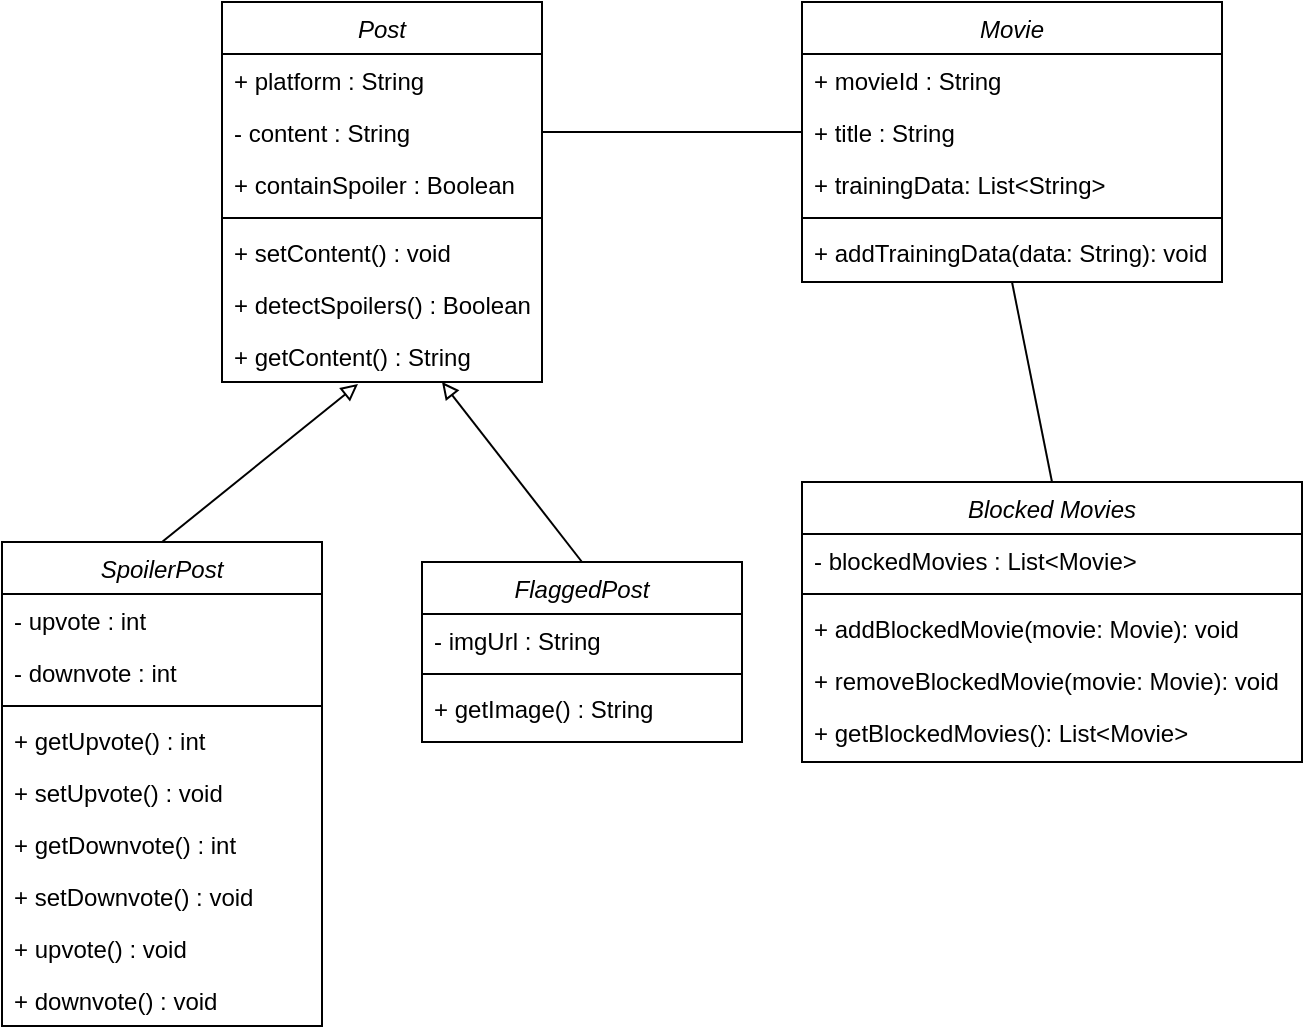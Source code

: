<mxfile version="22.1.17" type="github">
  <diagram id="C5RBs43oDa-KdzZeNtuy" name="Page-1">
    <mxGraphModel dx="2298" dy="1252" grid="1" gridSize="10" guides="1" tooltips="1" connect="1" arrows="1" fold="1" page="1" pageScale="1" pageWidth="827" pageHeight="1169" math="0" shadow="0">
      <root>
        <mxCell id="WIyWlLk6GJQsqaUBKTNV-0" />
        <mxCell id="WIyWlLk6GJQsqaUBKTNV-1" parent="WIyWlLk6GJQsqaUBKTNV-0" />
        <mxCell id="zkfFHV4jXpPFQw0GAbJ--0" value="Post" style="swimlane;fontStyle=2;align=center;verticalAlign=top;childLayout=stackLayout;horizontal=1;startSize=26;horizontalStack=0;resizeParent=1;resizeLast=0;collapsible=1;marginBottom=0;rounded=0;shadow=0;strokeWidth=1;" parent="WIyWlLk6GJQsqaUBKTNV-1" vertex="1">
          <mxGeometry x="199" y="328" width="160" height="190" as="geometry">
            <mxRectangle x="230" y="140" width="160" height="26" as="alternateBounds" />
          </mxGeometry>
        </mxCell>
        <mxCell id="zkfFHV4jXpPFQw0GAbJ--1" value="+ platform : String" style="text;align=left;verticalAlign=top;spacingLeft=4;spacingRight=4;overflow=hidden;rotatable=0;points=[[0,0.5],[1,0.5]];portConstraint=eastwest;" parent="zkfFHV4jXpPFQw0GAbJ--0" vertex="1">
          <mxGeometry y="26" width="160" height="26" as="geometry" />
        </mxCell>
        <mxCell id="K93Vk8n9bEEY8AUIn3MC-0" value="- content : String" style="text;align=left;verticalAlign=top;spacingLeft=4;spacingRight=4;overflow=hidden;rotatable=0;points=[[0,0.5],[1,0.5]];portConstraint=eastwest;" vertex="1" parent="zkfFHV4jXpPFQw0GAbJ--0">
          <mxGeometry y="52" width="160" height="26" as="geometry" />
        </mxCell>
        <mxCell id="K93Vk8n9bEEY8AUIn3MC-2" value="+ containSpoiler : Boolean" style="text;align=left;verticalAlign=top;spacingLeft=4;spacingRight=4;overflow=hidden;rotatable=0;points=[[0,0.5],[1,0.5]];portConstraint=eastwest;" vertex="1" parent="zkfFHV4jXpPFQw0GAbJ--0">
          <mxGeometry y="78" width="160" height="26" as="geometry" />
        </mxCell>
        <mxCell id="zkfFHV4jXpPFQw0GAbJ--4" value="" style="line;html=1;strokeWidth=1;align=left;verticalAlign=middle;spacingTop=-1;spacingLeft=3;spacingRight=3;rotatable=0;labelPosition=right;points=[];portConstraint=eastwest;" parent="zkfFHV4jXpPFQw0GAbJ--0" vertex="1">
          <mxGeometry y="104" width="160" height="8" as="geometry" />
        </mxCell>
        <mxCell id="zkfFHV4jXpPFQw0GAbJ--5" value="+ setContent() : void" style="text;align=left;verticalAlign=top;spacingLeft=4;spacingRight=4;overflow=hidden;rotatable=0;points=[[0,0.5],[1,0.5]];portConstraint=eastwest;" parent="zkfFHV4jXpPFQw0GAbJ--0" vertex="1">
          <mxGeometry y="112" width="160" height="26" as="geometry" />
        </mxCell>
        <mxCell id="K93Vk8n9bEEY8AUIn3MC-1" value="+ detectSpoilers() : Boolean" style="text;align=left;verticalAlign=top;spacingLeft=4;spacingRight=4;overflow=hidden;rotatable=0;points=[[0,0.5],[1,0.5]];portConstraint=eastwest;" vertex="1" parent="zkfFHV4jXpPFQw0GAbJ--0">
          <mxGeometry y="138" width="160" height="26" as="geometry" />
        </mxCell>
        <mxCell id="K93Vk8n9bEEY8AUIn3MC-3" value="+ getContent() : String" style="text;align=left;verticalAlign=top;spacingLeft=4;spacingRight=4;overflow=hidden;rotatable=0;points=[[0,0.5],[1,0.5]];portConstraint=eastwest;" vertex="1" parent="zkfFHV4jXpPFQw0GAbJ--0">
          <mxGeometry y="164" width="160" height="26" as="geometry" />
        </mxCell>
        <mxCell id="K93Vk8n9bEEY8AUIn3MC-4" value="Movie" style="swimlane;fontStyle=2;align=center;verticalAlign=top;childLayout=stackLayout;horizontal=1;startSize=26;horizontalStack=0;resizeParent=1;resizeLast=0;collapsible=1;marginBottom=0;rounded=0;shadow=0;strokeWidth=1;" vertex="1" parent="WIyWlLk6GJQsqaUBKTNV-1">
          <mxGeometry x="489" y="328" width="210" height="140" as="geometry">
            <mxRectangle x="230" y="140" width="160" height="26" as="alternateBounds" />
          </mxGeometry>
        </mxCell>
        <mxCell id="K93Vk8n9bEEY8AUIn3MC-5" value="+ movieId : String" style="text;align=left;verticalAlign=top;spacingLeft=4;spacingRight=4;overflow=hidden;rotatable=0;points=[[0,0.5],[1,0.5]];portConstraint=eastwest;" vertex="1" parent="K93Vk8n9bEEY8AUIn3MC-4">
          <mxGeometry y="26" width="210" height="26" as="geometry" />
        </mxCell>
        <mxCell id="K93Vk8n9bEEY8AUIn3MC-6" value="+ title : String" style="text;align=left;verticalAlign=top;spacingLeft=4;spacingRight=4;overflow=hidden;rotatable=0;points=[[0,0.5],[1,0.5]];portConstraint=eastwest;" vertex="1" parent="K93Vk8n9bEEY8AUIn3MC-4">
          <mxGeometry y="52" width="210" height="26" as="geometry" />
        </mxCell>
        <mxCell id="K93Vk8n9bEEY8AUIn3MC-7" value="+ trainingData: List&lt;String&gt;" style="text;align=left;verticalAlign=top;spacingLeft=4;spacingRight=4;overflow=hidden;rotatable=0;points=[[0,0.5],[1,0.5]];portConstraint=eastwest;" vertex="1" parent="K93Vk8n9bEEY8AUIn3MC-4">
          <mxGeometry y="78" width="210" height="26" as="geometry" />
        </mxCell>
        <mxCell id="K93Vk8n9bEEY8AUIn3MC-8" value="" style="line;html=1;strokeWidth=1;align=left;verticalAlign=middle;spacingTop=-1;spacingLeft=3;spacingRight=3;rotatable=0;labelPosition=right;points=[];portConstraint=eastwest;" vertex="1" parent="K93Vk8n9bEEY8AUIn3MC-4">
          <mxGeometry y="104" width="210" height="8" as="geometry" />
        </mxCell>
        <mxCell id="K93Vk8n9bEEY8AUIn3MC-9" value="+ addTrainingData(data: String): void" style="text;align=left;verticalAlign=top;spacingLeft=4;spacingRight=4;overflow=hidden;rotatable=0;points=[[0,0.5],[1,0.5]];portConstraint=eastwest;" vertex="1" parent="K93Vk8n9bEEY8AUIn3MC-4">
          <mxGeometry y="112" width="210" height="26" as="geometry" />
        </mxCell>
        <mxCell id="K93Vk8n9bEEY8AUIn3MC-12" value="Blocked Movies" style="swimlane;fontStyle=2;align=center;verticalAlign=top;childLayout=stackLayout;horizontal=1;startSize=26;horizontalStack=0;resizeParent=1;resizeLast=0;collapsible=1;marginBottom=0;rounded=0;shadow=0;strokeWidth=1;" vertex="1" parent="WIyWlLk6GJQsqaUBKTNV-1">
          <mxGeometry x="489" y="568" width="250" height="140" as="geometry">
            <mxRectangle x="230" y="140" width="160" height="26" as="alternateBounds" />
          </mxGeometry>
        </mxCell>
        <mxCell id="K93Vk8n9bEEY8AUIn3MC-13" value="- blockedMovies : List&lt;Movie&gt;" style="text;align=left;verticalAlign=top;spacingLeft=4;spacingRight=4;overflow=hidden;rotatable=0;points=[[0,0.5],[1,0.5]];portConstraint=eastwest;" vertex="1" parent="K93Vk8n9bEEY8AUIn3MC-12">
          <mxGeometry y="26" width="250" height="26" as="geometry" />
        </mxCell>
        <mxCell id="K93Vk8n9bEEY8AUIn3MC-16" value="" style="line;html=1;strokeWidth=1;align=left;verticalAlign=middle;spacingTop=-1;spacingLeft=3;spacingRight=3;rotatable=0;labelPosition=right;points=[];portConstraint=eastwest;" vertex="1" parent="K93Vk8n9bEEY8AUIn3MC-12">
          <mxGeometry y="52" width="250" height="8" as="geometry" />
        </mxCell>
        <mxCell id="K93Vk8n9bEEY8AUIn3MC-17" value="+ addBlockedMovie(movie: Movie): void" style="text;align=left;verticalAlign=top;spacingLeft=4;spacingRight=4;overflow=hidden;rotatable=0;points=[[0,0.5],[1,0.5]];portConstraint=eastwest;" vertex="1" parent="K93Vk8n9bEEY8AUIn3MC-12">
          <mxGeometry y="60" width="250" height="26" as="geometry" />
        </mxCell>
        <mxCell id="K93Vk8n9bEEY8AUIn3MC-18" value="+ removeBlockedMovie(movie: Movie): void" style="text;align=left;verticalAlign=top;spacingLeft=4;spacingRight=4;overflow=hidden;rotatable=0;points=[[0,0.5],[1,0.5]];portConstraint=eastwest;" vertex="1" parent="K93Vk8n9bEEY8AUIn3MC-12">
          <mxGeometry y="86" width="250" height="26" as="geometry" />
        </mxCell>
        <mxCell id="K93Vk8n9bEEY8AUIn3MC-19" value="+ getBlockedMovies(): List&lt;Movie&gt;" style="text;align=left;verticalAlign=top;spacingLeft=4;spacingRight=4;overflow=hidden;rotatable=0;points=[[0,0.5],[1,0.5]];portConstraint=eastwest;" vertex="1" parent="K93Vk8n9bEEY8AUIn3MC-12">
          <mxGeometry y="112" width="250" height="26" as="geometry" />
        </mxCell>
        <mxCell id="K93Vk8n9bEEY8AUIn3MC-20" value="SpoilerPost" style="swimlane;fontStyle=2;align=center;verticalAlign=top;childLayout=stackLayout;horizontal=1;startSize=26;horizontalStack=0;resizeParent=1;resizeLast=0;collapsible=1;marginBottom=0;rounded=0;shadow=0;strokeWidth=1;" vertex="1" parent="WIyWlLk6GJQsqaUBKTNV-1">
          <mxGeometry x="89" y="598" width="160" height="242" as="geometry">
            <mxRectangle x="230" y="140" width="160" height="26" as="alternateBounds" />
          </mxGeometry>
        </mxCell>
        <mxCell id="K93Vk8n9bEEY8AUIn3MC-21" value="- upvote : int" style="text;align=left;verticalAlign=top;spacingLeft=4;spacingRight=4;overflow=hidden;rotatable=0;points=[[0,0.5],[1,0.5]];portConstraint=eastwest;" vertex="1" parent="K93Vk8n9bEEY8AUIn3MC-20">
          <mxGeometry y="26" width="160" height="26" as="geometry" />
        </mxCell>
        <mxCell id="K93Vk8n9bEEY8AUIn3MC-28" value="- downvote : int" style="text;align=left;verticalAlign=top;spacingLeft=4;spacingRight=4;overflow=hidden;rotatable=0;points=[[0,0.5],[1,0.5]];portConstraint=eastwest;" vertex="1" parent="K93Vk8n9bEEY8AUIn3MC-20">
          <mxGeometry y="52" width="160" height="26" as="geometry" />
        </mxCell>
        <mxCell id="K93Vk8n9bEEY8AUIn3MC-24" value="" style="line;html=1;strokeWidth=1;align=left;verticalAlign=middle;spacingTop=-1;spacingLeft=3;spacingRight=3;rotatable=0;labelPosition=right;points=[];portConstraint=eastwest;" vertex="1" parent="K93Vk8n9bEEY8AUIn3MC-20">
          <mxGeometry y="78" width="160" height="8" as="geometry" />
        </mxCell>
        <mxCell id="K93Vk8n9bEEY8AUIn3MC-29" value="+ getUpvote() : int" style="text;align=left;verticalAlign=top;spacingLeft=4;spacingRight=4;overflow=hidden;rotatable=0;points=[[0,0.5],[1,0.5]];portConstraint=eastwest;" vertex="1" parent="K93Vk8n9bEEY8AUIn3MC-20">
          <mxGeometry y="86" width="160" height="26" as="geometry" />
        </mxCell>
        <mxCell id="K93Vk8n9bEEY8AUIn3MC-30" value="+ setUpvote() : void" style="text;align=left;verticalAlign=top;spacingLeft=4;spacingRight=4;overflow=hidden;rotatable=0;points=[[0,0.5],[1,0.5]];portConstraint=eastwest;" vertex="1" parent="K93Vk8n9bEEY8AUIn3MC-20">
          <mxGeometry y="112" width="160" height="26" as="geometry" />
        </mxCell>
        <mxCell id="K93Vk8n9bEEY8AUIn3MC-34" value="+ getDownvote() : int" style="text;align=left;verticalAlign=top;spacingLeft=4;spacingRight=4;overflow=hidden;rotatable=0;points=[[0,0.5],[1,0.5]];portConstraint=eastwest;" vertex="1" parent="K93Vk8n9bEEY8AUIn3MC-20">
          <mxGeometry y="138" width="160" height="26" as="geometry" />
        </mxCell>
        <mxCell id="K93Vk8n9bEEY8AUIn3MC-35" value="+ setDownvote() : void" style="text;align=left;verticalAlign=top;spacingLeft=4;spacingRight=4;overflow=hidden;rotatable=0;points=[[0,0.5],[1,0.5]];portConstraint=eastwest;" vertex="1" parent="K93Vk8n9bEEY8AUIn3MC-20">
          <mxGeometry y="164" width="160" height="26" as="geometry" />
        </mxCell>
        <mxCell id="K93Vk8n9bEEY8AUIn3MC-33" value="+ upvote() : void" style="text;align=left;verticalAlign=top;spacingLeft=4;spacingRight=4;overflow=hidden;rotatable=0;points=[[0,0.5],[1,0.5]];portConstraint=eastwest;" vertex="1" parent="K93Vk8n9bEEY8AUIn3MC-20">
          <mxGeometry y="190" width="160" height="26" as="geometry" />
        </mxCell>
        <mxCell id="K93Vk8n9bEEY8AUIn3MC-36" value="+ downvote() : void" style="text;align=left;verticalAlign=top;spacingLeft=4;spacingRight=4;overflow=hidden;rotatable=0;points=[[0,0.5],[1,0.5]];portConstraint=eastwest;" vertex="1" parent="K93Vk8n9bEEY8AUIn3MC-20">
          <mxGeometry y="216" width="160" height="26" as="geometry" />
        </mxCell>
        <mxCell id="K93Vk8n9bEEY8AUIn3MC-37" value="" style="endArrow=block;html=1;rounded=0;entryX=0.425;entryY=1.038;entryDx=0;entryDy=0;entryPerimeter=0;exitX=0.5;exitY=0;exitDx=0;exitDy=0;endFill=0;" edge="1" parent="WIyWlLk6GJQsqaUBKTNV-1" source="K93Vk8n9bEEY8AUIn3MC-20" target="K93Vk8n9bEEY8AUIn3MC-3">
          <mxGeometry width="50" height="50" relative="1" as="geometry">
            <mxPoint x="369" y="598" as="sourcePoint" />
            <mxPoint x="419" y="548" as="targetPoint" />
          </mxGeometry>
        </mxCell>
        <mxCell id="K93Vk8n9bEEY8AUIn3MC-38" value="" style="endArrow=none;html=1;rounded=0;exitX=0.5;exitY=0;exitDx=0;exitDy=0;entryX=0.5;entryY=1;entryDx=0;entryDy=0;" edge="1" parent="WIyWlLk6GJQsqaUBKTNV-1" source="K93Vk8n9bEEY8AUIn3MC-12" target="K93Vk8n9bEEY8AUIn3MC-4">
          <mxGeometry width="50" height="50" relative="1" as="geometry">
            <mxPoint x="629" y="558" as="sourcePoint" />
            <mxPoint x="679" y="508" as="targetPoint" />
          </mxGeometry>
        </mxCell>
        <mxCell id="K93Vk8n9bEEY8AUIn3MC-39" value="" style="endArrow=none;html=1;rounded=0;exitX=1;exitY=0.5;exitDx=0;exitDy=0;entryX=0;entryY=0.5;entryDx=0;entryDy=0;" edge="1" parent="WIyWlLk6GJQsqaUBKTNV-1" source="K93Vk8n9bEEY8AUIn3MC-0" target="K93Vk8n9bEEY8AUIn3MC-6">
          <mxGeometry width="50" height="50" relative="1" as="geometry">
            <mxPoint x="389" y="418" as="sourcePoint" />
            <mxPoint x="439" y="368" as="targetPoint" />
          </mxGeometry>
        </mxCell>
        <mxCell id="K93Vk8n9bEEY8AUIn3MC-40" value="FlaggedPost" style="swimlane;fontStyle=2;align=center;verticalAlign=top;childLayout=stackLayout;horizontal=1;startSize=26;horizontalStack=0;resizeParent=1;resizeLast=0;collapsible=1;marginBottom=0;rounded=0;shadow=0;strokeWidth=1;" vertex="1" parent="WIyWlLk6GJQsqaUBKTNV-1">
          <mxGeometry x="299" y="608" width="160" height="90" as="geometry">
            <mxRectangle x="230" y="140" width="160" height="26" as="alternateBounds" />
          </mxGeometry>
        </mxCell>
        <mxCell id="K93Vk8n9bEEY8AUIn3MC-41" value="- imgUrl : String" style="text;align=left;verticalAlign=top;spacingLeft=4;spacingRight=4;overflow=hidden;rotatable=0;points=[[0,0.5],[1,0.5]];portConstraint=eastwest;" vertex="1" parent="K93Vk8n9bEEY8AUIn3MC-40">
          <mxGeometry y="26" width="160" height="26" as="geometry" />
        </mxCell>
        <mxCell id="K93Vk8n9bEEY8AUIn3MC-43" value="" style="line;html=1;strokeWidth=1;align=left;verticalAlign=middle;spacingTop=-1;spacingLeft=3;spacingRight=3;rotatable=0;labelPosition=right;points=[];portConstraint=eastwest;" vertex="1" parent="K93Vk8n9bEEY8AUIn3MC-40">
          <mxGeometry y="52" width="160" height="8" as="geometry" />
        </mxCell>
        <mxCell id="K93Vk8n9bEEY8AUIn3MC-44" value="+ getImage() : String" style="text;align=left;verticalAlign=top;spacingLeft=4;spacingRight=4;overflow=hidden;rotatable=0;points=[[0,0.5],[1,0.5]];portConstraint=eastwest;" vertex="1" parent="K93Vk8n9bEEY8AUIn3MC-40">
          <mxGeometry y="60" width="160" height="26" as="geometry" />
        </mxCell>
        <mxCell id="K93Vk8n9bEEY8AUIn3MC-50" value="" style="endArrow=block;html=1;rounded=0;exitX=0.5;exitY=0;exitDx=0;exitDy=0;endFill=0;" edge="1" parent="WIyWlLk6GJQsqaUBKTNV-1" source="K93Vk8n9bEEY8AUIn3MC-40">
          <mxGeometry width="50" height="50" relative="1" as="geometry">
            <mxPoint x="179" y="608" as="sourcePoint" />
            <mxPoint x="309" y="518" as="targetPoint" />
          </mxGeometry>
        </mxCell>
      </root>
    </mxGraphModel>
  </diagram>
</mxfile>
